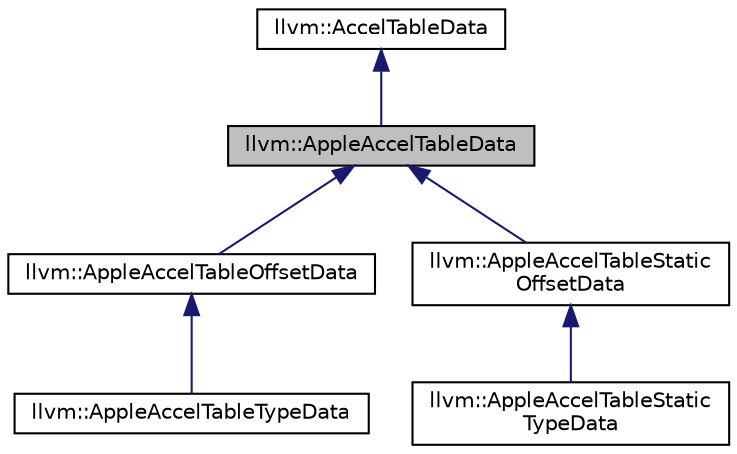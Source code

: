 digraph "llvm::AppleAccelTableData"
{
 // LATEX_PDF_SIZE
  bgcolor="transparent";
  edge [fontname="Helvetica",fontsize="10",labelfontname="Helvetica",labelfontsize="10"];
  node [fontname="Helvetica",fontsize="10",shape=record];
  Node1 [label="llvm::AppleAccelTableData",height=0.2,width=0.4,color="black", fillcolor="grey75", style="filled", fontcolor="black",tooltip="A base class for different implementations of Data classes for Apple Accelerator Tables."];
  Node2 -> Node1 [dir="back",color="midnightblue",fontsize="10",style="solid",fontname="Helvetica"];
  Node2 [label="llvm::AccelTableData",height=0.2,width=0.4,color="black",URL="$classllvm_1_1AccelTableData.html",tooltip="Interface which the different types of accelerator table data have to conform."];
  Node1 -> Node3 [dir="back",color="midnightblue",fontsize="10",style="solid",fontname="Helvetica"];
  Node3 [label="llvm::AppleAccelTableOffsetData",height=0.2,width=0.4,color="black",URL="$classllvm_1_1AppleAccelTableOffsetData.html",tooltip="Accelerator table data implementation for simple Apple accelerator tables with just a DIE reference."];
  Node3 -> Node4 [dir="back",color="midnightblue",fontsize="10",style="solid",fontname="Helvetica"];
  Node4 [label="llvm::AppleAccelTableTypeData",height=0.2,width=0.4,color="black",URL="$classllvm_1_1AppleAccelTableTypeData.html",tooltip="Accelerator table data implementation for Apple type accelerator tables."];
  Node1 -> Node5 [dir="back",color="midnightblue",fontsize="10",style="solid",fontname="Helvetica"];
  Node5 [label="llvm::AppleAccelTableStatic\lOffsetData",height=0.2,width=0.4,color="black",URL="$classllvm_1_1AppleAccelTableStaticOffsetData.html",tooltip="Accelerator table data implementation for simple Apple accelerator tables with a DIE offset but no ac..."];
  Node5 -> Node6 [dir="back",color="midnightblue",fontsize="10",style="solid",fontname="Helvetica"];
  Node6 [label="llvm::AppleAccelTableStatic\lTypeData",height=0.2,width=0.4,color="black",URL="$classllvm_1_1AppleAccelTableStaticTypeData.html",tooltip="Accelerator table data implementation for type accelerator tables with a DIE offset but no actual DIE..."];
}
